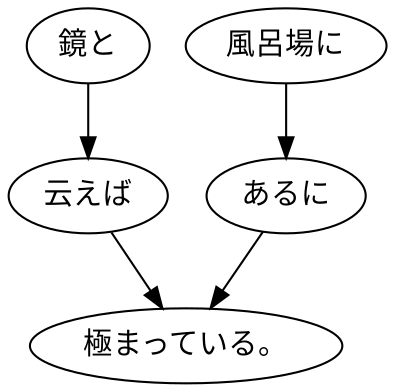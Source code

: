digraph graph5626 {
	node0 [label="鏡と"];
	node1 [label="云えば"];
	node2 [label="風呂場に"];
	node3 [label="あるに"];
	node4 [label="極まっている。"];
	node0 -> node1;
	node1 -> node4;
	node2 -> node3;
	node3 -> node4;
}
